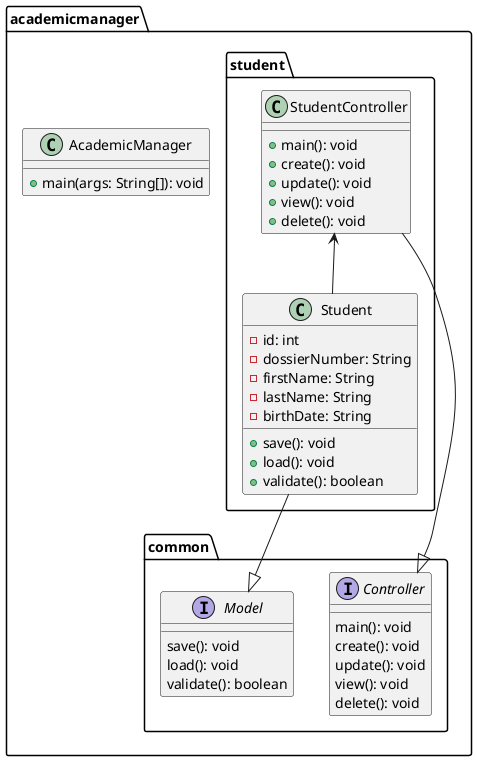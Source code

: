 @startuml AcademicManager

package academicmanager {

    class AcademicManager {
        + main(args: String[]): void
    }

    ' ==========================================================================

    package common {

        interface Model {
            save(): void
            load(): void
            validate(): boolean
        }

        interface Controller {
            main(): void
            create(): void
            update(): void
            view(): void
            delete(): void
        }

    }

    ' ==========================================================================

    package student {

        class Student {
            - id: int
            - dossierNumber: String
            - firstName: String
            - lastName: String
            - birthDate: String

            ' metodos ==============

            + save(): void
            + load(): void
            + validate(): boolean
        }

        class StudentController {
            + main(): void
            + create(): void
            + update(): void
            + view(): void
            + delete(): void
        }

    }
}

' ==============================================================================
' estudiantes 

Student --|> Model

StudentController --|> Controller
StudentController <-- Student

' ==============================================================================

@enduml